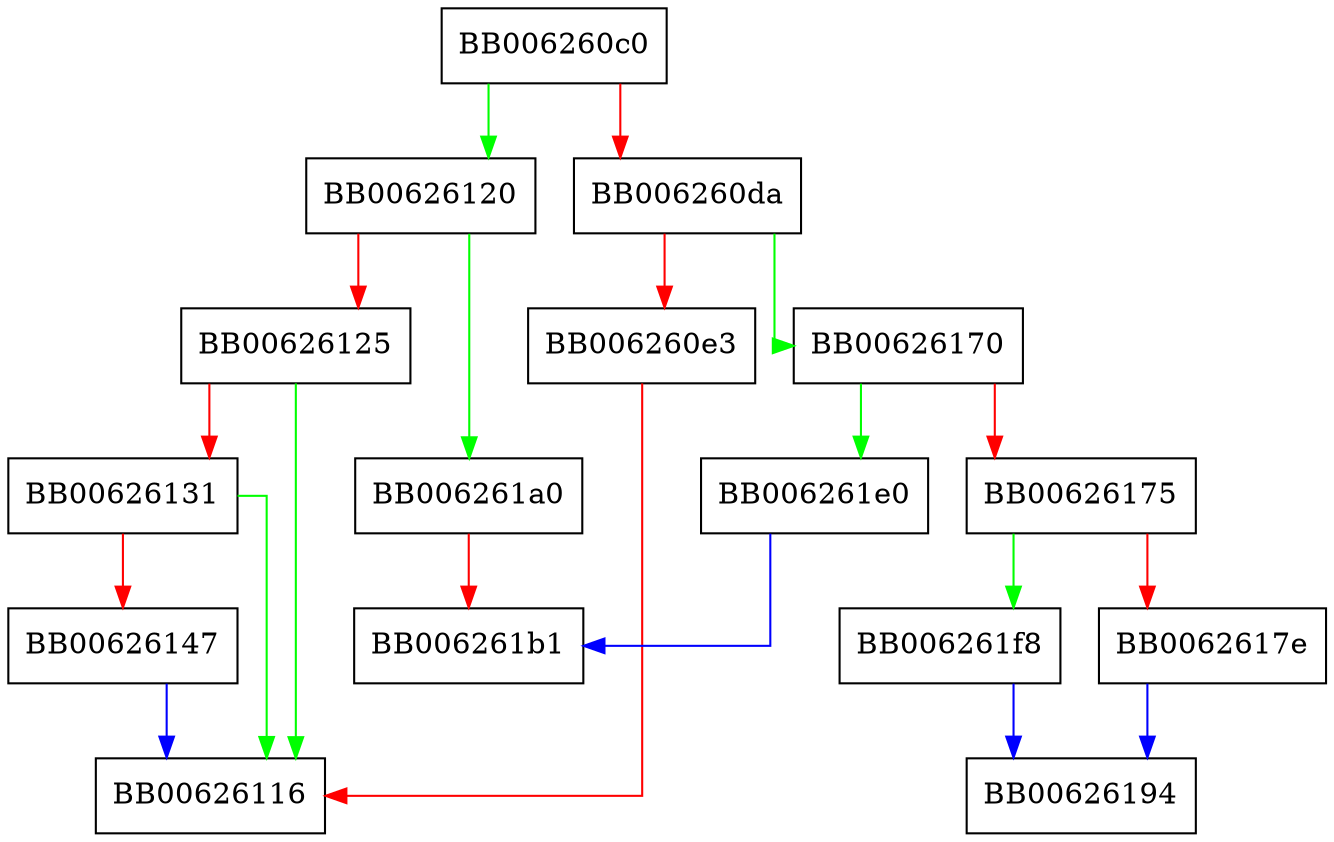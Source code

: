 digraph PKCS7_ctrl {
  node [shape="box"];
  graph [splines=ortho];
  BB006260c0 -> BB00626120 [color="green"];
  BB006260c0 -> BB006260da [color="red"];
  BB006260da -> BB00626170 [color="green"];
  BB006260da -> BB006260e3 [color="red"];
  BB006260e3 -> BB00626116 [color="red"];
  BB00626120 -> BB006261a0 [color="green"];
  BB00626120 -> BB00626125 [color="red"];
  BB00626125 -> BB00626116 [color="green"];
  BB00626125 -> BB00626131 [color="red"];
  BB00626131 -> BB00626116 [color="green"];
  BB00626131 -> BB00626147 [color="red"];
  BB00626147 -> BB00626116 [color="blue"];
  BB00626170 -> BB006261e0 [color="green"];
  BB00626170 -> BB00626175 [color="red"];
  BB00626175 -> BB006261f8 [color="green"];
  BB00626175 -> BB0062617e [color="red"];
  BB0062617e -> BB00626194 [color="blue"];
  BB006261a0 -> BB006261b1 [color="red"];
  BB006261e0 -> BB006261b1 [color="blue"];
  BB006261f8 -> BB00626194 [color="blue"];
}